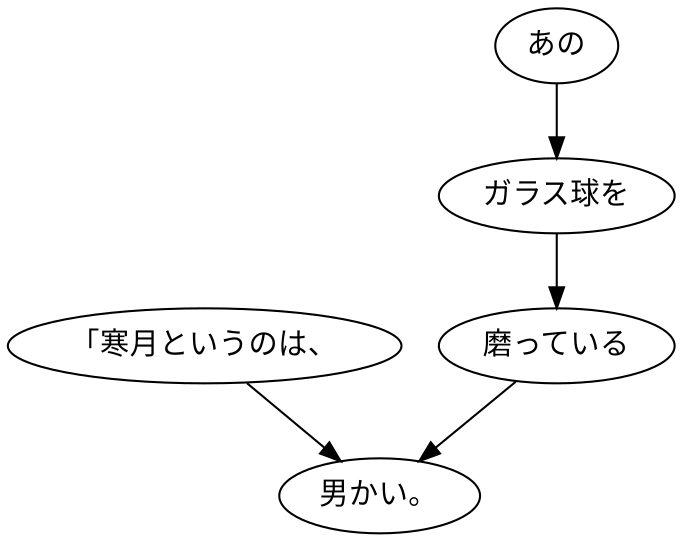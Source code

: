 digraph graph5962 {
	node0 [label="「寒月というのは、"];
	node1 [label="あの"];
	node2 [label="ガラス球を"];
	node3 [label="磨っている"];
	node4 [label="男かい。"];
	node0 -> node4;
	node1 -> node2;
	node2 -> node3;
	node3 -> node4;
}
